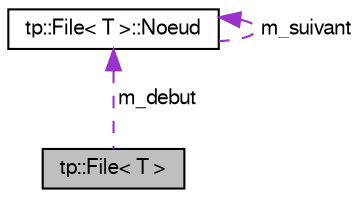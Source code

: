 digraph G
{
  edge [fontname="FreeSans",fontsize="10",labelfontname="FreeSans",labelfontsize="10"];
  node [fontname="FreeSans",fontsize="10",shape=record];
  Node1 [label="tp::File\< T \>",height=0.2,width=0.4,color="black", fillcolor="grey75", style="filled" fontcolor="black"];
  Node2 -> Node1 [dir="back",color="darkorchid3",fontsize="10",style="dashed",label=" m_debut" ,fontname="FreeSans"];
  Node2 [label="tp::File\< T \>::Noeud",height=0.2,width=0.4,color="black", fillcolor="white", style="filled",URL="$classtp_1_1_file_1_1_noeud.html",tooltip="classe interne reprÃ©sentant un noeud typique"];
  Node2 -> Node2 [dir="back",color="darkorchid3",fontsize="10",style="dashed",label=" m_suivant" ,fontname="FreeSans"];
}
